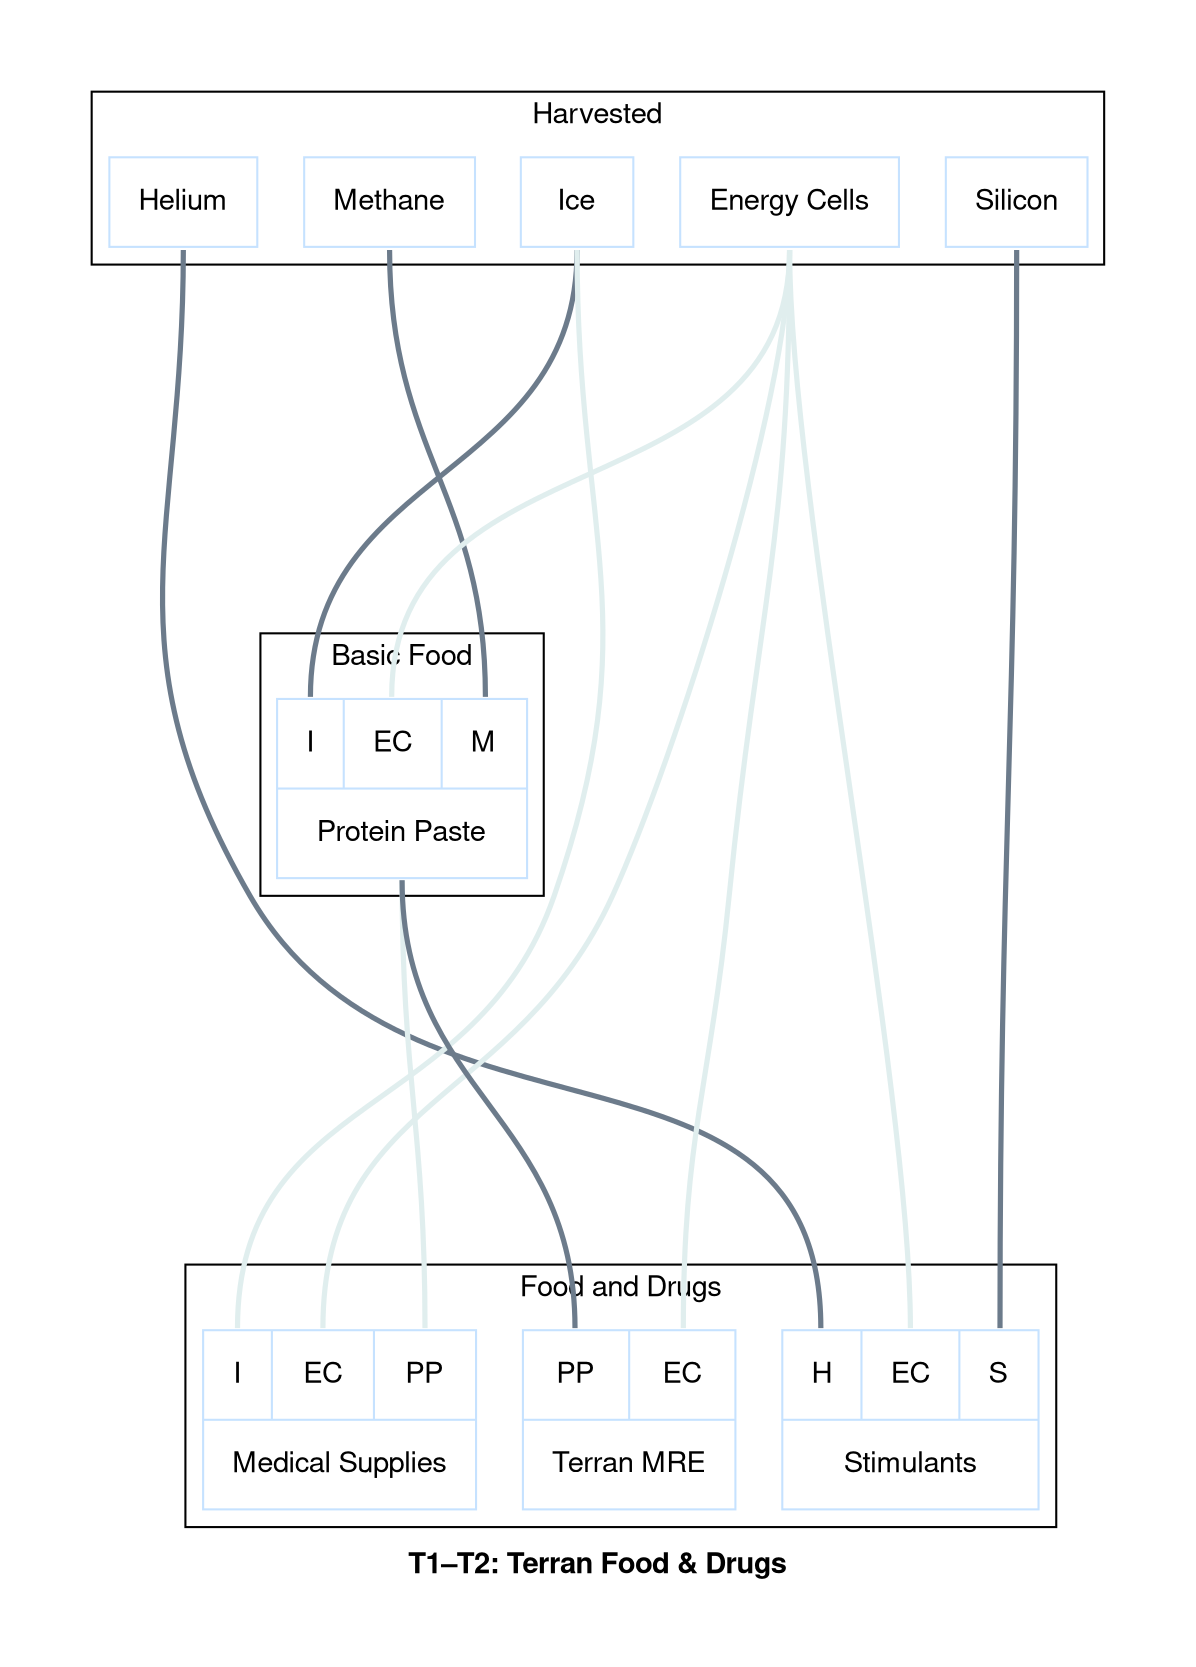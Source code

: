 graph "X4 Economy" {
	edge [arrowType=normal]
	compound=true fontname="Helvetica,Arial,sans-serif"
	label=<<b>T1–T2: Terran Food &amp; Drugs</b>>
	graph [nodesep=0.3 pad=0.5 ranksep=3]
	node [color=slategray1 fontname="Helvetica,Arial,sans-serif" margin=0.2 penwidth=1 shape=box]
	edge [arrowhead=normal arrowtype=normal fontname="Helvetica,Arial,sans-serif" headport=n penwidth=2.5 tailport=s]
	subgraph 0 {
		cluster=true label=Harvested
		helium [label="{<output> Helium}" colour=lightsteelblue2 shape=record]
		methane [label="{<output> Methane}" colour=lightsteelblue2 shape=record]
		silicon [label="{<output> Silicon}" colour=lightsteelblue2 shape=record]
		ice [label="{<output> Ice}" colour=lightsteelblue2 shape=record]
		energy_cells [label="{<output> Energy Cells}" colour=lightsteelblue2 shape=record]
	}
	subgraph 1 {
		cluster=true label="Basic Food"
		protein_paste [label="{{<ice> I|<energy_cells> EC|<methane> M}|<output> Protein Paste}" colour=lightsteelblue2 shape=record]
	}
	subgraph 2 {
		cluster=true label="Food and Drugs"
		medical_supplies [label="{{<ice> I|<energy_cells> EC|<protein_paste> PP}|<output> Medical Supplies}" colour=lightsteelblue2 shape=record]
		terran_mre [label="{{<protein_paste> PP|<energy_cells> EC}|<output> Terran MRE}" colour=lightsteelblue2 shape=record]
		stimulants [label="{{<helium> H|<energy_cells> EC|<silicon> S}|<output> Stimulants}" colour=lightsteelblue2 shape=record]
	}
	energy_cells:output:s -- protein_paste:energy_cells:n [color=azure2]
	ice:output:s -- protein_paste:ice:n [color=slategray4]
	methane:output:s -- protein_paste:methane:n [color=slategray4]
	energy_cells:output:s -- medical_supplies:energy_cells:n [color=azure2]
	ice:output:s -- medical_supplies:ice:n [color=azure2]
	protein_paste:output:s -- medical_supplies:protein_paste:n [color=azure2]
	energy_cells:output:s -- terran_mre:energy_cells:n [color=azure2]
	protein_paste:output:s -- terran_mre:protein_paste:n [color=slategray4]
	energy_cells:output:s -- stimulants:energy_cells:n [color=azure2]
	helium:output:s -- stimulants:helium:n [color=slategray4]
	silicon:output:s -- stimulants:silicon:n [color=slategray4]
}
